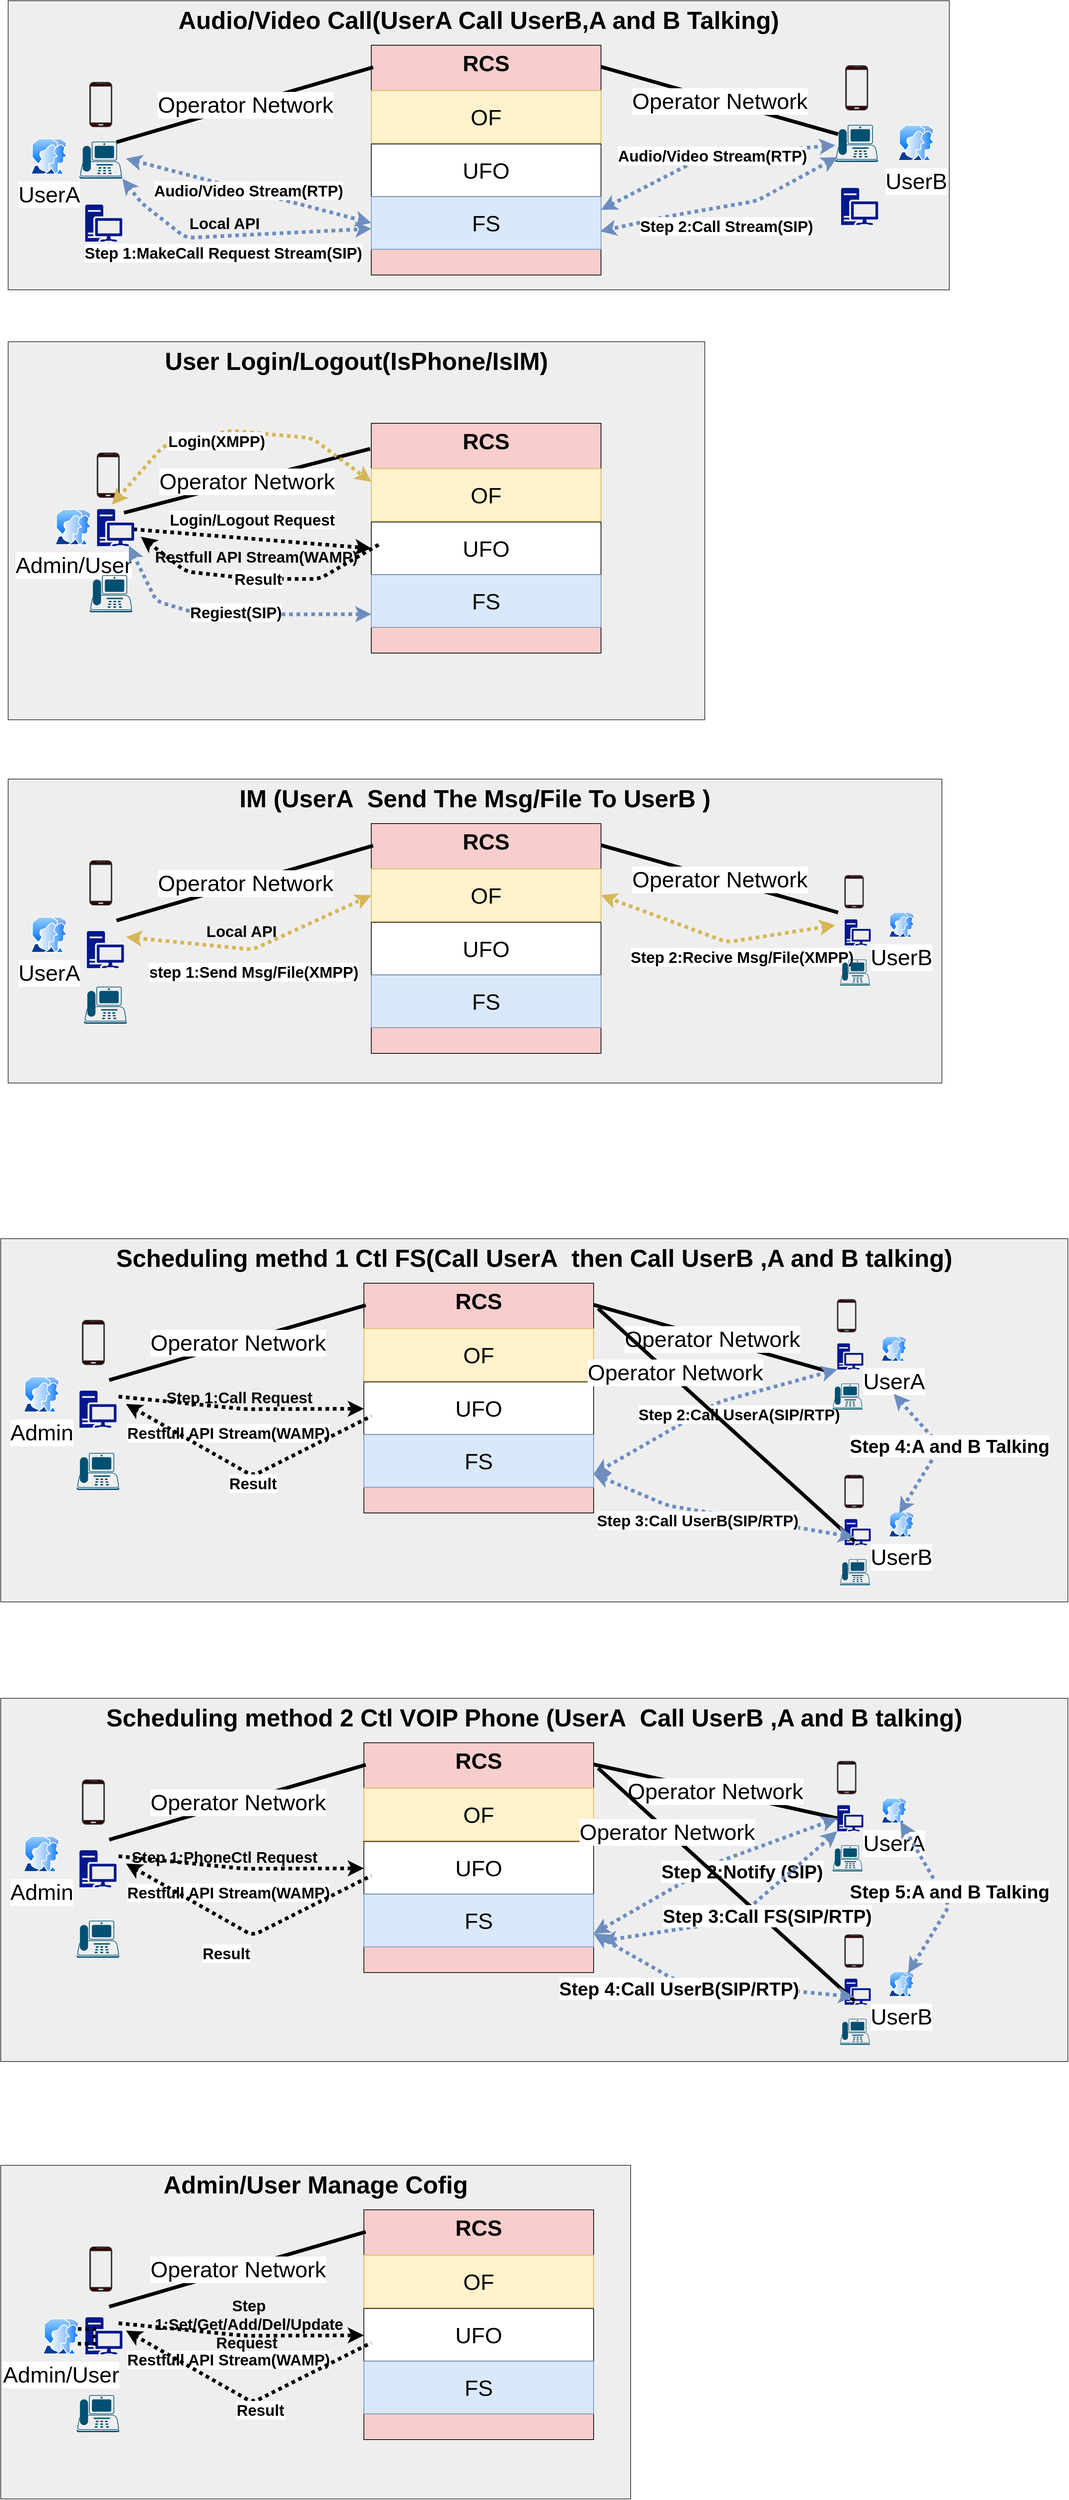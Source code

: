 <mxfile version="12.7.9" type="github">
  <diagram id="2P1N9gcaB7Imwlt-QDEj" name="第 1 页">
    <mxGraphModel dx="1346" dy="1942" grid="1" gridSize="10" guides="1" tooltips="1" connect="1" arrows="1" fold="1" page="1" pageScale="1" pageWidth="827" pageHeight="1169" math="0" shadow="0">
      <root>
        <mxCell id="0" />
        <mxCell id="1" parent="0" />
        <mxCell id="2X3JBGWOSWir_4q3YpKH-16" value="Audio/Video Call(UserA Call UserB,A and B Talking)" style="rounded=0;whiteSpace=wrap;html=1;fillColor=#eeeeee;strokeColor=#36393d;horizontal=1;align=center;verticalAlign=top;fontSize=33;fontStyle=1" vertex="1" parent="1">
          <mxGeometry x="70" y="-190" width="1270" height="390" as="geometry" />
        </mxCell>
        <mxCell id="2X3JBGWOSWir_4q3YpKH-2" value="User Login/Logout(IsPhone/IsIM)" style="rounded=0;whiteSpace=wrap;html=1;fillColor=#eeeeee;strokeColor=#36393d;horizontal=1;align=center;verticalAlign=top;fontSize=33;fontStyle=1" vertex="1" parent="1">
          <mxGeometry x="70" y="270" width="940" height="510" as="geometry" />
        </mxCell>
        <mxCell id="2X3JBGWOSWir_4q3YpKH-6" value="" style="verticalLabelPosition=bottom;verticalAlign=top;html=1;shadow=0;dashed=0;strokeWidth=1;shape=mxgraph.android.phone2;strokeColor=#36393d;fillColor=#330000;" vertex="1" parent="1">
          <mxGeometry x="190" y="420" width="30" height="60" as="geometry" />
        </mxCell>
        <mxCell id="2X3JBGWOSWir_4q3YpKH-7" value="Admin/User" style="aspect=fixed;perimeter=ellipsePerimeter;html=1;align=center;shadow=0;dashed=0;spacingTop=3;image;image=img/lib/active_directory/user_accounts.svg;fillColor=#330000;fontSize=30;" vertex="1" parent="1">
          <mxGeometry x="132.5" y="495.75" width="50" height="48.5" as="geometry" />
        </mxCell>
        <mxCell id="2X3JBGWOSWir_4q3YpKH-13" value="Login/Logout Request" style="endArrow=classic;html=1;fontSize=21;strokeWidth=5;exitX=1.091;exitY=0.46;exitDx=0;exitDy=0;entryX=0;entryY=0.5;entryDx=0;entryDy=0;exitPerimeter=0;dashed=1;dashPattern=1 1;fontStyle=1" edge="1" parent="1" target="2X3JBGWOSWir_4q3YpKH-52">
          <mxGeometry x="-0.01" y="26" width="50" height="50" relative="1" as="geometry">
            <mxPoint x="238.983" y="523" as="sourcePoint" />
            <mxPoint x="440" y="520" as="targetPoint" />
            <mxPoint x="-1" as="offset" />
          </mxGeometry>
        </mxCell>
        <mxCell id="2X3JBGWOSWir_4q3YpKH-15" value="" style="aspect=fixed;pointerEvents=1;shadow=0;dashed=0;html=1;strokeColor=none;labelPosition=center;verticalLabelPosition=bottom;verticalAlign=top;align=center;fillColor=#00188D;shape=mxgraph.mscae.enterprise.workstation_client;rounded=0;fontSize=30;" vertex="1" parent="1">
          <mxGeometry x="190" y="495.75" width="50" height="50" as="geometry" />
        </mxCell>
        <mxCell id="2X3JBGWOSWir_4q3YpKH-17" value="" style="points=[[0.59,0,0],[0.87,0.015,0],[0.88,0.3,0],[0.99,0.99,0],[0.5,1,0],[0.01,0.99,0],[0.075,0.5,0],[0.17,0.115,0]];verticalLabelPosition=bottom;html=1;verticalAlign=top;aspect=fixed;align=center;pointerEvents=1;shape=mxgraph.cisco19.ip_phone;fillColor=#005073;strokeColor=none;" vertex="1" parent="1">
          <mxGeometry x="166.25" width="57.5" height="50" as="geometry" />
        </mxCell>
        <mxCell id="2X3JBGWOSWir_4q3YpKH-18" value="" style="verticalLabelPosition=bottom;verticalAlign=top;html=1;shadow=0;dashed=0;strokeWidth=1;shape=mxgraph.android.phone2;strokeColor=#36393d;fillColor=#330000;" vertex="1" parent="1">
          <mxGeometry x="180" y="-80" width="30" height="60" as="geometry" />
        </mxCell>
        <mxCell id="2X3JBGWOSWir_4q3YpKH-19" value="UserA" style="aspect=fixed;perimeter=ellipsePerimeter;html=1;align=center;shadow=0;dashed=0;spacingTop=3;image;image=img/lib/active_directory/user_accounts.svg;fillColor=#330000;fontSize=30;" vertex="1" parent="1">
          <mxGeometry x="100" y="-4.25" width="50" height="48.5" as="geometry" />
        </mxCell>
        <mxCell id="2X3JBGWOSWir_4q3YpKH-24" value="Audio/Video Stream(RTP)" style="endArrow=classic;html=1;fontSize=21;strokeWidth=5;exitX=1.091;exitY=0.46;exitDx=0;exitDy=0;entryX=0;entryY=0.5;entryDx=0;entryDy=0;exitPerimeter=0;startArrow=classic;startFill=1;dashed=1;dashPattern=1 1;fontStyle=1;fillColor=#dae8fc;strokeColor=#6c8ebf;" edge="1" parent="1" source="2X3JBGWOSWir_4q3YpKH-17" target="2X3JBGWOSWir_4q3YpKH-22">
          <mxGeometry width="50" height="50" relative="1" as="geometry">
            <mxPoint x="240" y="-20" as="sourcePoint" />
            <mxPoint x="430" y="-40" as="targetPoint" />
          </mxGeometry>
        </mxCell>
        <mxCell id="2X3JBGWOSWir_4q3YpKH-25" value="" style="aspect=fixed;pointerEvents=1;shadow=0;dashed=0;html=1;strokeColor=none;labelPosition=center;verticalLabelPosition=bottom;verticalAlign=top;align=center;fillColor=#00188D;shape=mxgraph.mscae.enterprise.workstation_client;rounded=0;fontSize=30;" vertex="1" parent="1">
          <mxGeometry x="174" y="85" width="50" height="50" as="geometry" />
        </mxCell>
        <mxCell id="2X3JBGWOSWir_4q3YpKH-26" value="" style="group" vertex="1" connectable="0" parent="1">
          <mxGeometry x="560" y="-130" width="310" height="310" as="geometry" />
        </mxCell>
        <mxCell id="2X3JBGWOSWir_4q3YpKH-20" value="RCS" style="whiteSpace=wrap;html=1;aspect=fixed;rounded=0;fillColor=#F8CECC;fontSize=30;align=center;fontStyle=1;verticalAlign=top;" vertex="1" parent="2X3JBGWOSWir_4q3YpKH-26">
          <mxGeometry width="310" height="310" as="geometry" />
        </mxCell>
        <mxCell id="2X3JBGWOSWir_4q3YpKH-21" value="UFO" style="rounded=0;whiteSpace=wrap;html=1;fontSize=30;align=center;" vertex="1" parent="2X3JBGWOSWir_4q3YpKH-26">
          <mxGeometry y="133.22" width="310" height="71.03" as="geometry" />
        </mxCell>
        <mxCell id="2X3JBGWOSWir_4q3YpKH-22" value="FS" style="rounded=0;whiteSpace=wrap;html=1;fillColor=#dae8fc;fontSize=30;align=center;strokeColor=#6c8ebf;" vertex="1" parent="2X3JBGWOSWir_4q3YpKH-26">
          <mxGeometry y="204.25" width="310" height="71.03" as="geometry" />
        </mxCell>
        <mxCell id="2X3JBGWOSWir_4q3YpKH-23" value="OF" style="rounded=0;whiteSpace=wrap;html=1;fillColor=#fff2cc;fontSize=30;align=center;strokeColor=#d6b656;" vertex="1" parent="2X3JBGWOSWir_4q3YpKH-26">
          <mxGeometry y="61.19" width="310" height="71.03" as="geometry" />
        </mxCell>
        <mxCell id="2X3JBGWOSWir_4q3YpKH-28" value="Operator Network" style="endArrow=none;html=1;strokeWidth=5;fontSize=30;entryX=0.008;entryY=0.096;entryDx=0;entryDy=0;entryPerimeter=0;exitX=0.87;exitY=0.015;exitDx=0;exitDy=0;exitPerimeter=0;" edge="1" parent="1" source="2X3JBGWOSWir_4q3YpKH-17" target="2X3JBGWOSWir_4q3YpKH-20">
          <mxGeometry width="50" height="50" relative="1" as="geometry">
            <mxPoint x="270" y="-10" as="sourcePoint" />
            <mxPoint x="320" y="-60" as="targetPoint" />
          </mxGeometry>
        </mxCell>
        <mxCell id="2X3JBGWOSWir_4q3YpKH-29" value="Step 1:MakeCall Request Stream(SIP)" style="endArrow=classic;html=1;fontSize=21;strokeWidth=5;exitX=1.091;exitY=0.46;exitDx=0;exitDy=0;exitPerimeter=0;startArrow=classic;startFill=1;dashed=1;dashPattern=1 1;fillColor=#dae8fc;strokeColor=#6c8ebf;fontStyle=1" edge="1" parent="1" target="2X3JBGWOSWir_4q3YpKH-22">
          <mxGeometry x="-0.093" y="-22" width="50" height="50" relative="1" as="geometry">
            <mxPoint x="224.003" y="50" as="sourcePoint" />
            <mxPoint x="425.02" y="104" as="targetPoint" />
            <Array as="points">
              <mxPoint x="250" y="83" />
              <mxPoint x="310" y="130" />
            </Array>
            <mxPoint as="offset" />
          </mxGeometry>
        </mxCell>
        <mxCell id="2X3JBGWOSWir_4q3YpKH-38" value="UserB" style="aspect=fixed;perimeter=ellipsePerimeter;html=1;align=center;shadow=0;dashed=0;spacingTop=3;image;image=img/lib/active_directory/user_accounts.svg;fillColor=#330000;fontSize=30;" vertex="1" parent="1">
          <mxGeometry x="1270" y="-22.5" width="50" height="48.5" as="geometry" />
        </mxCell>
        <mxCell id="2X3JBGWOSWir_4q3YpKH-39" value="" style="verticalLabelPosition=bottom;verticalAlign=top;html=1;shadow=0;dashed=0;strokeWidth=1;shape=mxgraph.android.phone2;strokeColor=#36393d;fillColor=#330000;" vertex="1" parent="1">
          <mxGeometry x="1200" y="-102.5" width="30" height="60" as="geometry" />
        </mxCell>
        <mxCell id="2X3JBGWOSWir_4q3YpKH-40" value="" style="points=[[0.59,0,0],[0.87,0.015,0],[0.88,0.3,0],[0.99,0.99,0],[0.5,1,0],[0.01,0.99,0],[0.075,0.5,0],[0.17,0.115,0]];verticalLabelPosition=bottom;html=1;verticalAlign=top;aspect=fixed;align=center;pointerEvents=1;shape=mxgraph.cisco19.ip_phone;fillColor=#005073;strokeColor=none;" vertex="1" parent="1">
          <mxGeometry x="1186.25" y="-22.5" width="57.5" height="50" as="geometry" />
        </mxCell>
        <mxCell id="2X3JBGWOSWir_4q3YpKH-41" value="" style="aspect=fixed;pointerEvents=1;shadow=0;dashed=0;html=1;strokeColor=none;labelPosition=center;verticalLabelPosition=bottom;verticalAlign=top;align=center;fillColor=#00188D;shape=mxgraph.mscae.enterprise.workstation_client;rounded=0;fontSize=30;" vertex="1" parent="1">
          <mxGeometry x="1194" y="62.5" width="50" height="50" as="geometry" />
        </mxCell>
        <mxCell id="2X3JBGWOSWir_4q3YpKH-42" value="Operator Network" style="endArrow=none;html=1;strokeWidth=5;fontSize=30;entryX=1;entryY=0.094;entryDx=0;entryDy=0;entryPerimeter=0;exitX=0.065;exitY=0.25;exitDx=0;exitDy=0;exitPerimeter=0;" edge="1" parent="1" source="2X3JBGWOSWir_4q3YpKH-40" target="2X3JBGWOSWir_4q3YpKH-20">
          <mxGeometry width="50" height="50" relative="1" as="geometry">
            <mxPoint x="1216.2" y="-150" as="sourcePoint" />
            <mxPoint x="869.995" y="-29.01" as="targetPoint" />
          </mxGeometry>
        </mxCell>
        <mxCell id="2X3JBGWOSWir_4q3YpKH-43" value="Audio/Video Stream(RTP)" style="endArrow=classic;html=1;fontSize=21;strokeWidth=5;entryX=1;entryY=0.25;entryDx=0;entryDy=0;startArrow=classic;startFill=1;dashed=1;dashPattern=1 1;fontStyle=1;fillColor=#dae8fc;strokeColor=#6c8ebf;" edge="1" parent="1" source="2X3JBGWOSWir_4q3YpKH-40" target="2X3JBGWOSWir_4q3YpKH-22">
          <mxGeometry width="50" height="50" relative="1" as="geometry">
            <mxPoint x="1213.72" y="53.449" as="sourcePoint" />
            <mxPoint x="882.703" y="-6.76" as="targetPoint" />
            <Array as="points">
              <mxPoint x="1010" y="20" />
            </Array>
          </mxGeometry>
        </mxCell>
        <mxCell id="2X3JBGWOSWir_4q3YpKH-44" value="Step 2:Call Stream(SIP)" style="endArrow=classic;html=1;fontSize=21;strokeWidth=5;exitX=0.048;exitY=0.87;exitDx=0;exitDy=0;exitPerimeter=0;startArrow=classic;startFill=1;entryX=0.997;entryY=0.658;entryDx=0;entryDy=0;entryPerimeter=0;dashed=1;dashPattern=1 1;fillColor=#dae8fc;strokeColor=#6c8ebf;fontStyle=1" edge="1" parent="1" source="2X3JBGWOSWir_4q3YpKH-40" target="2X3JBGWOSWir_4q3YpKH-22">
          <mxGeometry x="0.004" y="27" width="50" height="50" relative="1" as="geometry">
            <mxPoint x="1213.72" y="62.505" as="sourcePoint" />
            <mxPoint x="877.723" y="20.24" as="targetPoint" />
            <Array as="points">
              <mxPoint x="1080" y="80" />
              <mxPoint x="963.72" y="100.24" />
            </Array>
            <mxPoint as="offset" />
          </mxGeometry>
        </mxCell>
        <mxCell id="2X3JBGWOSWir_4q3YpKH-49" value="Operator Network" style="endArrow=none;html=1;strokeWidth=5;fontSize=30;entryX=-0.005;entryY=0.111;entryDx=0;entryDy=0;entryPerimeter=0;exitX=0.87;exitY=0.015;exitDx=0;exitDy=0;exitPerimeter=0;" edge="1" parent="1" target="2X3JBGWOSWir_4q3YpKH-51">
          <mxGeometry width="50" height="50" relative="1" as="geometry">
            <mxPoint x="226.275" y="500.75" as="sourcePoint" />
            <mxPoint x="446.2" y="400" as="targetPoint" />
          </mxGeometry>
        </mxCell>
        <mxCell id="2X3JBGWOSWir_4q3YpKH-50" value="" style="group;" vertex="1" connectable="0" parent="1">
          <mxGeometry x="560" y="380" width="310" height="310" as="geometry" />
        </mxCell>
        <mxCell id="2X3JBGWOSWir_4q3YpKH-51" value="RCS" style="whiteSpace=wrap;html=1;aspect=fixed;rounded=0;fillColor=#F8CECC;fontSize=30;align=center;fontStyle=1;verticalAlign=top;" vertex="1" parent="2X3JBGWOSWir_4q3YpKH-50">
          <mxGeometry width="310" height="310" as="geometry" />
        </mxCell>
        <mxCell id="2X3JBGWOSWir_4q3YpKH-52" value="UFO" style="rounded=0;whiteSpace=wrap;html=1;fontSize=30;align=center;" vertex="1" parent="2X3JBGWOSWir_4q3YpKH-50">
          <mxGeometry y="133.22" width="310" height="71.03" as="geometry" />
        </mxCell>
        <mxCell id="2X3JBGWOSWir_4q3YpKH-53" value="FS" style="rounded=0;whiteSpace=wrap;html=1;fillColor=#dae8fc;fontSize=30;align=center;strokeColor=#6c8ebf;" vertex="1" parent="2X3JBGWOSWir_4q3YpKH-50">
          <mxGeometry y="204.25" width="310" height="71.03" as="geometry" />
        </mxCell>
        <mxCell id="2X3JBGWOSWir_4q3YpKH-54" value="OF" style="rounded=0;whiteSpace=wrap;html=1;fillColor=#fff2cc;fontSize=30;align=center;strokeColor=#d6b656;" vertex="1" parent="2X3JBGWOSWir_4q3YpKH-50">
          <mxGeometry y="61.19" width="310" height="71.03" as="geometry" />
        </mxCell>
        <mxCell id="2X3JBGWOSWir_4q3YpKH-55" value="Result" style="endArrow=none;html=1;fontSize=21;strokeWidth=5;exitX=1.091;exitY=0.46;exitDx=0;exitDy=0;entryX=0;entryY=0.5;entryDx=0;entryDy=0;exitPerimeter=0;startArrow=classic;startFill=1;endFill=0;dashed=1;dashPattern=1 1;fontStyle=1" edge="1" parent="1">
          <mxGeometry width="50" height="50" relative="1" as="geometry">
            <mxPoint x="248.983" y="533" as="sourcePoint" />
            <mxPoint x="570" y="543.735" as="targetPoint" />
            <Array as="points">
              <mxPoint x="310" y="580" />
              <mxPoint x="400" y="590" />
              <mxPoint x="490" y="590" />
            </Array>
          </mxGeometry>
        </mxCell>
        <mxCell id="2X3JBGWOSWir_4q3YpKH-56" value="Scheduling methd 1 Ctl FS(Call UserA&amp;nbsp; then Call UserB ,A and B talking)" style="rounded=0;whiteSpace=wrap;html=1;fillColor=#eeeeee;strokeColor=#36393d;horizontal=1;align=center;verticalAlign=top;fontSize=33;fontStyle=1" vertex="1" parent="1">
          <mxGeometry x="60" y="1480" width="1440" height="490" as="geometry" />
        </mxCell>
        <mxCell id="2X3JBGWOSWir_4q3YpKH-58" value="" style="verticalLabelPosition=bottom;verticalAlign=top;html=1;shadow=0;dashed=0;strokeWidth=1;shape=mxgraph.android.phone2;strokeColor=#36393d;fillColor=#330000;" vertex="1" parent="1">
          <mxGeometry x="170" y="1590" width="30" height="60" as="geometry" />
        </mxCell>
        <mxCell id="2X3JBGWOSWir_4q3YpKH-59" value="Admin" style="aspect=fixed;perimeter=ellipsePerimeter;html=1;align=center;shadow=0;dashed=0;spacingTop=3;image;image=img/lib/active_directory/user_accounts.svg;fillColor=#330000;fontSize=30;" vertex="1" parent="1">
          <mxGeometry x="90" y="1665.75" width="50" height="48.5" as="geometry" />
        </mxCell>
        <mxCell id="2X3JBGWOSWir_4q3YpKH-60" value="Restfull API Stream(WAMP)" style="endArrow=classic;html=1;fontSize=21;strokeWidth=5;exitX=1.091;exitY=0.46;exitDx=0;exitDy=0;exitPerimeter=0;startArrow=none;startFill=0;dashed=1;dashPattern=1 1;fontStyle=1" edge="1" parent="1" target="2X3JBGWOSWir_4q3YpKH-64">
          <mxGeometry x="-0.012" y="-30" width="50" height="50" relative="1" as="geometry">
            <mxPoint x="218.983" y="1693" as="sourcePoint" />
            <mxPoint x="420" y="1630" as="targetPoint" />
            <Array as="points">
              <mxPoint x="390" y="1710" />
            </Array>
            <mxPoint x="-12" y="3" as="offset" />
          </mxGeometry>
        </mxCell>
        <mxCell id="2X3JBGWOSWir_4q3YpKH-61" value="" style="aspect=fixed;pointerEvents=1;shadow=0;dashed=0;html=1;strokeColor=none;labelPosition=center;verticalLabelPosition=bottom;verticalAlign=top;align=center;fillColor=#00188D;shape=mxgraph.mscae.enterprise.workstation_client;rounded=0;fontSize=30;" vertex="1" parent="1">
          <mxGeometry x="166.25" y="1685" width="50" height="50" as="geometry" />
        </mxCell>
        <mxCell id="2X3JBGWOSWir_4q3YpKH-62" value="" style="group" vertex="1" connectable="0" parent="1">
          <mxGeometry x="550" y="1540" width="310" height="310" as="geometry" />
        </mxCell>
        <mxCell id="2X3JBGWOSWir_4q3YpKH-63" value="RCS" style="whiteSpace=wrap;html=1;aspect=fixed;rounded=0;fillColor=#F8CECC;fontSize=30;align=center;fontStyle=1;verticalAlign=top;" vertex="1" parent="2X3JBGWOSWir_4q3YpKH-62">
          <mxGeometry width="310" height="310" as="geometry" />
        </mxCell>
        <mxCell id="2X3JBGWOSWir_4q3YpKH-64" value="UFO" style="rounded=0;whiteSpace=wrap;html=1;fontSize=30;align=center;" vertex="1" parent="2X3JBGWOSWir_4q3YpKH-62">
          <mxGeometry y="133.22" width="310" height="71.03" as="geometry" />
        </mxCell>
        <mxCell id="2X3JBGWOSWir_4q3YpKH-65" value="FS" style="rounded=0;whiteSpace=wrap;html=1;fillColor=#dae8fc;fontSize=30;align=center;strokeColor=#6c8ebf;" vertex="1" parent="2X3JBGWOSWir_4q3YpKH-62">
          <mxGeometry y="204.25" width="310" height="71.03" as="geometry" />
        </mxCell>
        <mxCell id="2X3JBGWOSWir_4q3YpKH-66" value="OF" style="rounded=0;whiteSpace=wrap;html=1;fillColor=#fff2cc;fontSize=30;align=center;strokeColor=#d6b656;" vertex="1" parent="2X3JBGWOSWir_4q3YpKH-62">
          <mxGeometry y="61.19" width="310" height="71.03" as="geometry" />
        </mxCell>
        <mxCell id="2X3JBGWOSWir_4q3YpKH-67" value="Operator Network" style="endArrow=none;html=1;strokeWidth=5;fontSize=30;entryX=0.008;entryY=0.096;entryDx=0;entryDy=0;entryPerimeter=0;exitX=0.87;exitY=0.015;exitDx=0;exitDy=0;exitPerimeter=0;" edge="1" parent="1" target="2X3JBGWOSWir_4q3YpKH-63">
          <mxGeometry width="50" height="50" relative="1" as="geometry">
            <mxPoint x="206.275" y="1670.75" as="sourcePoint" />
            <mxPoint x="310" y="1610" as="targetPoint" />
          </mxGeometry>
        </mxCell>
        <mxCell id="2X3JBGWOSWir_4q3YpKH-73" value="Operator Network" style="endArrow=none;html=1;strokeWidth=5;fontSize=30;entryX=1;entryY=0.094;entryDx=0;entryDy=0;entryPerimeter=0;exitX=0.065;exitY=0.25;exitDx=0;exitDy=0;exitPerimeter=0;" edge="1" parent="1" target="2X3JBGWOSWir_4q3YpKH-63">
          <mxGeometry width="50" height="50" relative="1" as="geometry">
            <mxPoint x="1179.988" y="1660" as="sourcePoint" />
            <mxPoint x="859.995" y="1640.99" as="targetPoint" />
          </mxGeometry>
        </mxCell>
        <mxCell id="2X3JBGWOSWir_4q3YpKH-74" value="Step 2:Call UserA(SIP/RTP)&lt;br&gt;" style="endArrow=classic;html=1;fontSize=21;strokeWidth=5;startArrow=classic;startFill=1;dashed=1;dashPattern=1 1;fontStyle=1;entryX=1;entryY=0.75;entryDx=0;entryDy=0;fillColor=#dae8fc;strokeColor=#6c8ebf;exitX=0;exitY=1;exitDx=0;exitDy=0;exitPerimeter=0;" edge="1" parent="1" source="2X3JBGWOSWir_4q3YpKH-72" target="2X3JBGWOSWir_4q3YpKH-65">
          <mxGeometry x="-0.202" y="23" width="50" height="50" relative="1" as="geometry">
            <mxPoint x="1176.25" y="1677.018" as="sourcePoint" />
            <mxPoint x="872.703" y="1663.24" as="targetPoint" />
            <Array as="points">
              <mxPoint x="1030" y="1700" />
            </Array>
            <mxPoint as="offset" />
          </mxGeometry>
        </mxCell>
        <mxCell id="2X3JBGWOSWir_4q3YpKH-89" value="" style="group" vertex="1" connectable="0" parent="1">
          <mxGeometry x="1182.5" y="1562" width="107.5" height="150" as="geometry" />
        </mxCell>
        <mxCell id="2X3JBGWOSWir_4q3YpKH-69" value="UserA" style="aspect=fixed;perimeter=ellipsePerimeter;html=1;align=center;shadow=0;dashed=0;spacingTop=3;image;image=img/lib/active_directory/user_accounts.svg;fillColor=#330000;fontSize=30;" vertex="1" parent="2X3JBGWOSWir_4q3YpKH-89">
          <mxGeometry x="65.343" y="49.39" width="35.131" height="34.077" as="geometry" />
        </mxCell>
        <mxCell id="2X3JBGWOSWir_4q3YpKH-70" value="" style="verticalLabelPosition=bottom;verticalAlign=top;html=1;shadow=0;dashed=0;strokeWidth=1;shape=mxgraph.android.phone2;strokeColor=#36393d;fillColor=#330000;" vertex="1" parent="2X3JBGWOSWir_4q3YpKH-89">
          <mxGeometry x="6.324" width="25.294" height="43.902" as="geometry" />
        </mxCell>
        <mxCell id="2X3JBGWOSWir_4q3YpKH-72" value="" style="aspect=fixed;pointerEvents=1;shadow=0;dashed=0;html=1;strokeColor=none;labelPosition=center;verticalLabelPosition=bottom;verticalAlign=top;align=center;fillColor=#00188D;shape=mxgraph.mscae.enterprise.workstation_client;rounded=0;fontSize=30;" vertex="1" parent="2X3JBGWOSWir_4q3YpKH-89">
          <mxGeometry x="6.324" y="59.268" width="35.131" height="35.131" as="geometry" />
        </mxCell>
        <mxCell id="2X3JBGWOSWir_4q3YpKH-81" value="" style="points=[[0.59,0,0],[0.87,0.015,0],[0.88,0.3,0],[0.99,0.99,0],[0.5,1,0],[0.01,0.99,0],[0.075,0.5,0],[0.17,0.115,0]];verticalLabelPosition=bottom;html=1;verticalAlign=top;aspect=fixed;align=center;pointerEvents=1;shape=mxgraph.cisco19.ip_phone;fillColor=#005073;strokeColor=none;" vertex="1" parent="2X3JBGWOSWir_4q3YpKH-89">
          <mxGeometry y="113.415" width="40.4" height="35.131" as="geometry" />
        </mxCell>
        <mxCell id="2X3JBGWOSWir_4q3YpKH-90" value="" style="group" vertex="1" connectable="0" parent="1">
          <mxGeometry x="1192.5" y="1799" width="107.5" height="150" as="geometry" />
        </mxCell>
        <mxCell id="2X3JBGWOSWir_4q3YpKH-91" value="UserB" style="aspect=fixed;perimeter=ellipsePerimeter;html=1;align=center;shadow=0;dashed=0;spacingTop=3;image;image=img/lib/active_directory/user_accounts.svg;fillColor=#330000;fontSize=30;" vertex="1" parent="2X3JBGWOSWir_4q3YpKH-90">
          <mxGeometry x="65.343" y="49.39" width="35.131" height="34.077" as="geometry" />
        </mxCell>
        <mxCell id="2X3JBGWOSWir_4q3YpKH-92" value="" style="verticalLabelPosition=bottom;verticalAlign=top;html=1;shadow=0;dashed=0;strokeWidth=1;shape=mxgraph.android.phone2;strokeColor=#36393d;fillColor=#330000;" vertex="1" parent="2X3JBGWOSWir_4q3YpKH-90">
          <mxGeometry x="6.324" width="25.294" height="43.902" as="geometry" />
        </mxCell>
        <mxCell id="2X3JBGWOSWir_4q3YpKH-93" value="" style="aspect=fixed;pointerEvents=1;shadow=0;dashed=0;html=1;strokeColor=none;labelPosition=center;verticalLabelPosition=bottom;verticalAlign=top;align=center;fillColor=#00188D;shape=mxgraph.mscae.enterprise.workstation_client;rounded=0;fontSize=30;" vertex="1" parent="2X3JBGWOSWir_4q3YpKH-90">
          <mxGeometry x="6.324" y="59.268" width="35.131" height="35.131" as="geometry" />
        </mxCell>
        <mxCell id="2X3JBGWOSWir_4q3YpKH-94" value="" style="points=[[0.59,0,0],[0.87,0.015,0],[0.88,0.3,0],[0.99,0.99,0],[0.5,1,0],[0.01,0.99,0],[0.075,0.5,0],[0.17,0.115,0]];verticalLabelPosition=bottom;html=1;verticalAlign=top;aspect=fixed;align=center;pointerEvents=1;shape=mxgraph.cisco19.ip_phone;fillColor=#005073;strokeColor=none;" vertex="1" parent="2X3JBGWOSWir_4q3YpKH-90">
          <mxGeometry y="113.415" width="40.4" height="35.131" as="geometry" />
        </mxCell>
        <mxCell id="2X3JBGWOSWir_4q3YpKH-97" value="Operator Network" style="endArrow=none;html=1;strokeWidth=5;fontSize=30;entryX=1;entryY=0.094;entryDx=0;entryDy=0;entryPerimeter=0;exitX=0.5;exitY=1;exitDx=0;exitDy=0;exitPerimeter=0;" edge="1" parent="1">
          <mxGeometry x="0.424" y="-6" width="50" height="50" relative="1" as="geometry">
            <mxPoint x="1212.389" y="1888.399" as="sourcePoint" />
            <mxPoint x="866" y="1574.14" as="targetPoint" />
            <mxPoint as="offset" />
          </mxGeometry>
        </mxCell>
        <mxCell id="2X3JBGWOSWir_4q3YpKH-98" value="Step 3:Call UserB(SIP/RTP)&lt;br&gt;" style="endArrow=classic;html=1;fontSize=21;strokeWidth=5;entryX=1;entryY=0.75;entryDx=0;entryDy=0;startArrow=classic;startFill=1;dashed=1;dashPattern=1 1;fontStyle=1;exitX=0.366;exitY=0.695;exitDx=0;exitDy=0;exitPerimeter=0;fillColor=#dae8fc;strokeColor=#6c8ebf;" edge="1" parent="1" source="2X3JBGWOSWir_4q3YpKH-93" target="2X3JBGWOSWir_4q3YpKH-65">
          <mxGeometry x="0.168" y="13" width="50" height="50" relative="1" as="geometry">
            <mxPoint x="1186.25" y="1687.018" as="sourcePoint" />
            <mxPoint x="870" y="1646.705" as="targetPoint" />
            <Array as="points">
              <mxPoint x="960" y="1840" />
            </Array>
            <mxPoint as="offset" />
          </mxGeometry>
        </mxCell>
        <mxCell id="2X3JBGWOSWir_4q3YpKH-99" value="IM (UserA&amp;nbsp; Send The Msg/File To UserB )" style="rounded=0;whiteSpace=wrap;html=1;fillColor=#eeeeee;strokeColor=#36393d;horizontal=1;align=center;verticalAlign=top;fontSize=33;fontStyle=1" vertex="1" parent="1">
          <mxGeometry x="70" y="860" width="1260" height="410" as="geometry" />
        </mxCell>
        <mxCell id="2X3JBGWOSWir_4q3YpKH-100" value="" style="verticalLabelPosition=bottom;verticalAlign=top;html=1;shadow=0;dashed=0;strokeWidth=1;shape=mxgraph.android.phone2;strokeColor=#36393d;fillColor=#330000;" vertex="1" parent="1">
          <mxGeometry x="180" y="970" width="30" height="60" as="geometry" />
        </mxCell>
        <mxCell id="2X3JBGWOSWir_4q3YpKH-101" value="UserA" style="aspect=fixed;perimeter=ellipsePerimeter;html=1;align=center;shadow=0;dashed=0;spacingTop=3;image;image=img/lib/active_directory/user_accounts.svg;fillColor=#330000;fontSize=30;" vertex="1" parent="1">
          <mxGeometry x="100" y="1045.75" width="50" height="48.5" as="geometry" />
        </mxCell>
        <mxCell id="2X3JBGWOSWir_4q3YpKH-102" value="step 1:Send Msg/File(XMPP)" style="endArrow=classic;html=1;fontSize=21;strokeWidth=5;exitX=1.091;exitY=0.46;exitDx=0;exitDy=0;entryX=0;entryY=0.5;entryDx=0;entryDy=0;exitPerimeter=0;startArrow=classic;startFill=1;dashed=1;dashPattern=1 1;fontStyle=1;fillColor=#fff2cc;strokeColor=#d6b656;" edge="1" target="2X3JBGWOSWir_4q3YpKH-108" parent="1">
          <mxGeometry x="-0.012" y="-30" width="50" height="50" relative="1" as="geometry">
            <mxPoint x="228.983" y="1073" as="sourcePoint" />
            <mxPoint x="430" y="1010" as="targetPoint" />
            <Array as="points">
              <mxPoint x="400" y="1090" />
            </Array>
            <mxPoint x="-12" y="3" as="offset" />
          </mxGeometry>
        </mxCell>
        <mxCell id="2X3JBGWOSWir_4q3YpKH-103" value="" style="aspect=fixed;pointerEvents=1;shadow=0;dashed=0;html=1;strokeColor=none;labelPosition=center;verticalLabelPosition=bottom;verticalAlign=top;align=center;fillColor=#00188D;shape=mxgraph.mscae.enterprise.workstation_client;rounded=0;fontSize=30;" vertex="1" parent="1">
          <mxGeometry x="176.25" y="1065" width="50" height="50" as="geometry" />
        </mxCell>
        <mxCell id="2X3JBGWOSWir_4q3YpKH-104" value="" style="group" vertex="1" connectable="0" parent="1">
          <mxGeometry x="560" y="920" width="310" height="310" as="geometry" />
        </mxCell>
        <mxCell id="2X3JBGWOSWir_4q3YpKH-105" value="RCS" style="whiteSpace=wrap;html=1;aspect=fixed;rounded=0;fillColor=#F8CECC;fontSize=30;align=center;fontStyle=1;verticalAlign=top;" vertex="1" parent="2X3JBGWOSWir_4q3YpKH-104">
          <mxGeometry width="310" height="310" as="geometry" />
        </mxCell>
        <mxCell id="2X3JBGWOSWir_4q3YpKH-106" value="UFO" style="rounded=0;whiteSpace=wrap;html=1;fontSize=30;align=center;" vertex="1" parent="2X3JBGWOSWir_4q3YpKH-104">
          <mxGeometry y="133.22" width="310" height="71.03" as="geometry" />
        </mxCell>
        <mxCell id="2X3JBGWOSWir_4q3YpKH-107" value="FS" style="rounded=0;whiteSpace=wrap;html=1;fillColor=#dae8fc;fontSize=30;align=center;strokeColor=#6c8ebf;" vertex="1" parent="2X3JBGWOSWir_4q3YpKH-104">
          <mxGeometry y="204.25" width="310" height="71.03" as="geometry" />
        </mxCell>
        <mxCell id="2X3JBGWOSWir_4q3YpKH-108" value="OF" style="rounded=0;whiteSpace=wrap;html=1;fillColor=#fff2cc;fontSize=30;align=center;strokeColor=#d6b656;" vertex="1" parent="2X3JBGWOSWir_4q3YpKH-104">
          <mxGeometry y="61.19" width="310" height="71.03" as="geometry" />
        </mxCell>
        <mxCell id="2X3JBGWOSWir_4q3YpKH-109" value="Operator Network" style="endArrow=none;html=1;strokeWidth=5;fontSize=30;entryX=0.008;entryY=0.096;entryDx=0;entryDy=0;entryPerimeter=0;exitX=0.87;exitY=0.015;exitDx=0;exitDy=0;exitPerimeter=0;" edge="1" target="2X3JBGWOSWir_4q3YpKH-105" parent="1">
          <mxGeometry width="50" height="50" relative="1" as="geometry">
            <mxPoint x="216.275" y="1050.75" as="sourcePoint" />
            <mxPoint x="320" y="990" as="targetPoint" />
          </mxGeometry>
        </mxCell>
        <mxCell id="2X3JBGWOSWir_4q3YpKH-110" value="Operator Network" style="endArrow=none;html=1;strokeWidth=5;fontSize=30;entryX=1;entryY=0.094;entryDx=0;entryDy=0;entryPerimeter=0;exitX=0.065;exitY=0.25;exitDx=0;exitDy=0;exitPerimeter=0;" edge="1" target="2X3JBGWOSWir_4q3YpKH-105" parent="1">
          <mxGeometry width="50" height="50" relative="1" as="geometry">
            <mxPoint x="1189.988" y="1040.0" as="sourcePoint" />
            <mxPoint x="869.995" y="1020.99" as="targetPoint" />
          </mxGeometry>
        </mxCell>
        <mxCell id="2X3JBGWOSWir_4q3YpKH-111" value="Step 2:Recive Msg/File(XMPP)&lt;br&gt;" style="endArrow=classic;html=1;fontSize=21;strokeWidth=5;startArrow=classic;startFill=1;dashed=1;dashPattern=1 1;fontStyle=1;entryX=1;entryY=0.5;entryDx=0;entryDy=0;fillColor=#fff2cc;strokeColor=#d6b656;" edge="1" target="2X3JBGWOSWir_4q3YpKH-108" parent="1">
          <mxGeometry x="-0.202" y="23" width="50" height="50" relative="1" as="geometry">
            <mxPoint x="1186.25" y="1057.018" as="sourcePoint" />
            <mxPoint x="882.703" y="1043.24" as="targetPoint" />
            <Array as="points">
              <mxPoint x="1040" y="1080" />
            </Array>
            <mxPoint as="offset" />
          </mxGeometry>
        </mxCell>
        <mxCell id="2X3JBGWOSWir_4q3YpKH-112" value="" style="group" vertex="1" connectable="0" parent="1">
          <mxGeometry x="1192.5" y="990" width="107.5" height="150" as="geometry" />
        </mxCell>
        <mxCell id="2X3JBGWOSWir_4q3YpKH-113" value="UserB" style="aspect=fixed;perimeter=ellipsePerimeter;html=1;align=center;shadow=0;dashed=0;spacingTop=3;image;image=img/lib/active_directory/user_accounts.svg;fillColor=#330000;fontSize=30;" vertex="1" parent="2X3JBGWOSWir_4q3YpKH-112">
          <mxGeometry x="65.343" y="49.39" width="35.131" height="34.077" as="geometry" />
        </mxCell>
        <mxCell id="2X3JBGWOSWir_4q3YpKH-114" value="" style="verticalLabelPosition=bottom;verticalAlign=top;html=1;shadow=0;dashed=0;strokeWidth=1;shape=mxgraph.android.phone2;strokeColor=#36393d;fillColor=#330000;" vertex="1" parent="2X3JBGWOSWir_4q3YpKH-112">
          <mxGeometry x="6.324" width="25.294" height="43.902" as="geometry" />
        </mxCell>
        <mxCell id="2X3JBGWOSWir_4q3YpKH-115" value="" style="aspect=fixed;pointerEvents=1;shadow=0;dashed=0;html=1;strokeColor=none;labelPosition=center;verticalLabelPosition=bottom;verticalAlign=top;align=center;fillColor=#00188D;shape=mxgraph.mscae.enterprise.workstation_client;rounded=0;fontSize=30;" vertex="1" parent="2X3JBGWOSWir_4q3YpKH-112">
          <mxGeometry x="6.324" y="59.268" width="35.131" height="35.131" as="geometry" />
        </mxCell>
        <mxCell id="2X3JBGWOSWir_4q3YpKH-116" value="" style="points=[[0.59,0,0],[0.87,0.015,0],[0.88,0.3,0],[0.99,0.99,0],[0.5,1,0],[0.01,0.99,0],[0.075,0.5,0],[0.17,0.115,0]];verticalLabelPosition=bottom;html=1;verticalAlign=top;aspect=fixed;align=center;pointerEvents=1;shape=mxgraph.cisco19.ip_phone;fillColor=#005073;strokeColor=none;" vertex="1" parent="2X3JBGWOSWir_4q3YpKH-112">
          <mxGeometry y="113.415" width="40.4" height="35.131" as="geometry" />
        </mxCell>
        <mxCell id="2X3JBGWOSWir_4q3YpKH-124" value="Step 1:Call Request&amp;nbsp;" style="text;html=1;strokeColor=none;fillColor=none;align=center;verticalAlign=middle;whiteSpace=wrap;rounded=0;fontSize=21;fontStyle=1" vertex="1" parent="1">
          <mxGeometry x="270" y="1684" width="230" height="20" as="geometry" />
        </mxCell>
        <mxCell id="2X3JBGWOSWir_4q3YpKH-127" value="Result" style="endArrow=none;html=1;fontSize=21;strokeWidth=5;exitX=1.091;exitY=0.46;exitDx=0;exitDy=0;exitPerimeter=0;startArrow=classic;startFill=1;dashed=1;dashPattern=1 1;fontStyle=1;endFill=0;" edge="1" parent="1">
          <mxGeometry x="0.046" y="-10" width="50" height="50" relative="1" as="geometry">
            <mxPoint x="228.983" y="1703" as="sourcePoint" />
            <mxPoint x="560" y="1719.357" as="targetPoint" />
            <Array as="points">
              <mxPoint x="400" y="1800" />
            </Array>
            <mxPoint x="-4" y="1" as="offset" />
          </mxGeometry>
        </mxCell>
        <mxCell id="2X3JBGWOSWir_4q3YpKH-128" value="Step 4:A and B Talking" style="endArrow=classic;html=1;fontSize=25;strokeWidth=5;startArrow=classic;startFill=1;dashed=1;dashPattern=1 1;fontStyle=1;fillColor=#dae8fc;strokeColor=#6c8ebf;" edge="1" parent="1">
          <mxGeometry x="-0.058" y="12" width="50" height="50" relative="1" as="geometry">
            <mxPoint x="1264.867" y="1689.342" as="sourcePoint" />
            <mxPoint x="1272.318" y="1850.745" as="targetPoint" />
            <Array as="points">
              <mxPoint x="1328" y="1760" />
            </Array>
            <mxPoint x="2" y="-7" as="offset" />
          </mxGeometry>
        </mxCell>
        <mxCell id="2X3JBGWOSWir_4q3YpKH-129" value="Restfull API Stream(WAMP)" style="text;html=1;strokeColor=none;fillColor=none;align=center;verticalAlign=middle;whiteSpace=wrap;rounded=0;fontSize=21;fontStyle=1" vertex="1" parent="1">
          <mxGeometry x="260" y="550" width="290" height="20" as="geometry" />
        </mxCell>
        <mxCell id="2X3JBGWOSWir_4q3YpKH-130" value="Scheduling method 2 Ctl VOIP Phone (UserA&amp;nbsp; Call UserB ,A and B talking)" style="rounded=0;whiteSpace=wrap;html=1;fillColor=#eeeeee;strokeColor=#36393d;horizontal=1;align=center;verticalAlign=top;fontSize=33;fontStyle=1" vertex="1" parent="1">
          <mxGeometry x="60" y="2100" width="1440" height="490" as="geometry" />
        </mxCell>
        <mxCell id="2X3JBGWOSWir_4q3YpKH-131" value="" style="verticalLabelPosition=bottom;verticalAlign=top;html=1;shadow=0;dashed=0;strokeWidth=1;shape=mxgraph.android.phone2;strokeColor=#36393d;fillColor=#330000;" vertex="1" parent="1">
          <mxGeometry x="170" y="2210" width="30" height="60" as="geometry" />
        </mxCell>
        <mxCell id="2X3JBGWOSWir_4q3YpKH-132" value="Admin" style="aspect=fixed;perimeter=ellipsePerimeter;html=1;align=center;shadow=0;dashed=0;spacingTop=3;image;image=img/lib/active_directory/user_accounts.svg;fillColor=#330000;fontSize=30;" vertex="1" parent="1">
          <mxGeometry x="90" y="2285.75" width="50" height="48.5" as="geometry" />
        </mxCell>
        <mxCell id="2X3JBGWOSWir_4q3YpKH-133" value="Restfull API Stream(WAMP)" style="endArrow=classic;html=1;fontSize=21;strokeWidth=5;exitX=1.091;exitY=0.46;exitDx=0;exitDy=0;exitPerimeter=0;startArrow=none;startFill=0;dashed=1;dashPattern=1 1;fontStyle=1" edge="1" parent="1" target="2X3JBGWOSWir_4q3YpKH-137">
          <mxGeometry x="-0.012" y="-30" width="50" height="50" relative="1" as="geometry">
            <mxPoint x="218.983" y="2313" as="sourcePoint" />
            <mxPoint x="420" y="2250" as="targetPoint" />
            <Array as="points">
              <mxPoint x="390" y="2330" />
            </Array>
            <mxPoint x="-12" y="3" as="offset" />
          </mxGeometry>
        </mxCell>
        <mxCell id="2X3JBGWOSWir_4q3YpKH-134" value="" style="aspect=fixed;pointerEvents=1;shadow=0;dashed=0;html=1;strokeColor=none;labelPosition=center;verticalLabelPosition=bottom;verticalAlign=top;align=center;fillColor=#00188D;shape=mxgraph.mscae.enterprise.workstation_client;rounded=0;fontSize=30;" vertex="1" parent="1">
          <mxGeometry x="166.25" y="2305" width="50" height="50" as="geometry" />
        </mxCell>
        <mxCell id="2X3JBGWOSWir_4q3YpKH-135" value="" style="group" vertex="1" connectable="0" parent="1">
          <mxGeometry x="550" y="2160" width="310" height="310" as="geometry" />
        </mxCell>
        <mxCell id="2X3JBGWOSWir_4q3YpKH-136" value="RCS" style="whiteSpace=wrap;html=1;aspect=fixed;rounded=0;fillColor=#F8CECC;fontSize=30;align=center;fontStyle=1;verticalAlign=top;" vertex="1" parent="2X3JBGWOSWir_4q3YpKH-135">
          <mxGeometry width="310" height="310" as="geometry" />
        </mxCell>
        <mxCell id="2X3JBGWOSWir_4q3YpKH-137" value="UFO" style="rounded=0;whiteSpace=wrap;html=1;fontSize=30;align=center;" vertex="1" parent="2X3JBGWOSWir_4q3YpKH-135">
          <mxGeometry y="133.22" width="310" height="71.03" as="geometry" />
        </mxCell>
        <mxCell id="2X3JBGWOSWir_4q3YpKH-138" value="FS" style="rounded=0;whiteSpace=wrap;html=1;fillColor=#dae8fc;fontSize=30;align=center;strokeColor=#6c8ebf;" vertex="1" parent="2X3JBGWOSWir_4q3YpKH-135">
          <mxGeometry y="204.25" width="310" height="71.03" as="geometry" />
        </mxCell>
        <mxCell id="2X3JBGWOSWir_4q3YpKH-139" value="OF" style="rounded=0;whiteSpace=wrap;html=1;fillColor=#fff2cc;fontSize=30;align=center;strokeColor=#d6b656;" vertex="1" parent="2X3JBGWOSWir_4q3YpKH-135">
          <mxGeometry y="61.19" width="310" height="71.03" as="geometry" />
        </mxCell>
        <mxCell id="2X3JBGWOSWir_4q3YpKH-140" value="Operator Network" style="endArrow=none;html=1;strokeWidth=5;fontSize=30;entryX=0.008;entryY=0.096;entryDx=0;entryDy=0;entryPerimeter=0;exitX=0.87;exitY=0.015;exitDx=0;exitDy=0;exitPerimeter=0;" edge="1" parent="1" target="2X3JBGWOSWir_4q3YpKH-136">
          <mxGeometry width="50" height="50" relative="1" as="geometry">
            <mxPoint x="206.275" y="2290.75" as="sourcePoint" />
            <mxPoint x="310" y="2230" as="targetPoint" />
          </mxGeometry>
        </mxCell>
        <mxCell id="2X3JBGWOSWir_4q3YpKH-141" value="Operator Network" style="endArrow=none;html=1;strokeWidth=5;fontSize=30;entryX=1;entryY=0.094;entryDx=0;entryDy=0;entryPerimeter=0;exitX=0;exitY=0.5;exitDx=0;exitDy=0;exitPerimeter=0;" edge="1" parent="1" target="2X3JBGWOSWir_4q3YpKH-136" source="2X3JBGWOSWir_4q3YpKH-146">
          <mxGeometry width="50" height="50" relative="1" as="geometry">
            <mxPoint x="1179.988" y="2280" as="sourcePoint" />
            <mxPoint x="859.995" y="2260.99" as="targetPoint" />
          </mxGeometry>
        </mxCell>
        <mxCell id="2X3JBGWOSWir_4q3YpKH-142" value="Step 2:Notify (SIP)" style="endArrow=classic;html=1;fontSize=25;strokeWidth=5;startArrow=classic;startFill=1;dashed=1;dashPattern=1 1;fontStyle=1;entryX=1;entryY=0.75;entryDx=0;entryDy=0;fillColor=#dae8fc;strokeColor=#6c8ebf;exitX=0;exitY=0.5;exitDx=0;exitDy=0;exitPerimeter=0;" edge="1" parent="1" target="2X3JBGWOSWir_4q3YpKH-138" source="2X3JBGWOSWir_4q3YpKH-146">
          <mxGeometry x="-0.202" y="23" width="50" height="50" relative="1" as="geometry">
            <mxPoint x="1176.25" y="2297.018" as="sourcePoint" />
            <mxPoint x="872.703" y="2283.24" as="targetPoint" />
            <Array as="points">
              <mxPoint x="1030" y="2320" />
            </Array>
            <mxPoint as="offset" />
          </mxGeometry>
        </mxCell>
        <mxCell id="2X3JBGWOSWir_4q3YpKH-143" value="" style="group" vertex="1" connectable="0" parent="1">
          <mxGeometry x="1182.5" y="2185" width="107.5" height="150" as="geometry" />
        </mxCell>
        <mxCell id="2X3JBGWOSWir_4q3YpKH-144" value="UserA" style="aspect=fixed;perimeter=ellipsePerimeter;html=1;align=center;shadow=0;dashed=0;spacingTop=3;image;image=img/lib/active_directory/user_accounts.svg;fillColor=#330000;fontSize=30;" vertex="1" parent="2X3JBGWOSWir_4q3YpKH-143">
          <mxGeometry x="65.343" y="49.39" width="35.131" height="34.077" as="geometry" />
        </mxCell>
        <mxCell id="2X3JBGWOSWir_4q3YpKH-145" value="" style="verticalLabelPosition=bottom;verticalAlign=top;html=1;shadow=0;dashed=0;strokeWidth=1;shape=mxgraph.android.phone2;strokeColor=#36393d;fillColor=#330000;" vertex="1" parent="2X3JBGWOSWir_4q3YpKH-143">
          <mxGeometry x="6.324" width="25.294" height="43.902" as="geometry" />
        </mxCell>
        <mxCell id="2X3JBGWOSWir_4q3YpKH-146" value="" style="aspect=fixed;pointerEvents=1;shadow=0;dashed=0;html=1;strokeColor=none;labelPosition=center;verticalLabelPosition=bottom;verticalAlign=top;align=center;fillColor=#00188D;shape=mxgraph.mscae.enterprise.workstation_client;rounded=0;fontSize=30;" vertex="1" parent="2X3JBGWOSWir_4q3YpKH-143">
          <mxGeometry x="6.324" y="59.268" width="35.131" height="35.131" as="geometry" />
        </mxCell>
        <mxCell id="2X3JBGWOSWir_4q3YpKH-147" value="" style="points=[[0.59,0,0],[0.87,0.015,0],[0.88,0.3,0],[0.99,0.99,0],[0.5,1,0],[0.01,0.99,0],[0.075,0.5,0],[0.17,0.115,0]];verticalLabelPosition=bottom;html=1;verticalAlign=top;aspect=fixed;align=center;pointerEvents=1;shape=mxgraph.cisco19.ip_phone;fillColor=#005073;strokeColor=none;" vertex="1" parent="2X3JBGWOSWir_4q3YpKH-143">
          <mxGeometry y="113.415" width="40.4" height="35.131" as="geometry" />
        </mxCell>
        <mxCell id="2X3JBGWOSWir_4q3YpKH-148" value="" style="group" vertex="1" connectable="0" parent="1">
          <mxGeometry x="1192.5" y="2419" width="107.5" height="150" as="geometry" />
        </mxCell>
        <mxCell id="2X3JBGWOSWir_4q3YpKH-149" value="UserB" style="aspect=fixed;perimeter=ellipsePerimeter;html=1;align=center;shadow=0;dashed=0;spacingTop=3;image;image=img/lib/active_directory/user_accounts.svg;fillColor=#330000;fontSize=30;" vertex="1" parent="2X3JBGWOSWir_4q3YpKH-148">
          <mxGeometry x="65.343" y="49.39" width="35.131" height="34.077" as="geometry" />
        </mxCell>
        <mxCell id="2X3JBGWOSWir_4q3YpKH-150" value="" style="verticalLabelPosition=bottom;verticalAlign=top;html=1;shadow=0;dashed=0;strokeWidth=1;shape=mxgraph.android.phone2;strokeColor=#36393d;fillColor=#330000;" vertex="1" parent="2X3JBGWOSWir_4q3YpKH-148">
          <mxGeometry x="6.324" width="25.294" height="43.902" as="geometry" />
        </mxCell>
        <mxCell id="2X3JBGWOSWir_4q3YpKH-151" value="" style="aspect=fixed;pointerEvents=1;shadow=0;dashed=0;html=1;strokeColor=none;labelPosition=center;verticalLabelPosition=bottom;verticalAlign=top;align=center;fillColor=#00188D;shape=mxgraph.mscae.enterprise.workstation_client;rounded=0;fontSize=30;" vertex="1" parent="2X3JBGWOSWir_4q3YpKH-148">
          <mxGeometry x="6.324" y="59.268" width="35.131" height="35.131" as="geometry" />
        </mxCell>
        <mxCell id="2X3JBGWOSWir_4q3YpKH-152" value="" style="points=[[0.59,0,0],[0.87,0.015,0],[0.88,0.3,0],[0.99,0.99,0],[0.5,1,0],[0.01,0.99,0],[0.075,0.5,0],[0.17,0.115,0]];verticalLabelPosition=bottom;html=1;verticalAlign=top;aspect=fixed;align=center;pointerEvents=1;shape=mxgraph.cisco19.ip_phone;fillColor=#005073;strokeColor=none;" vertex="1" parent="2X3JBGWOSWir_4q3YpKH-148">
          <mxGeometry y="113.415" width="40.4" height="35.131" as="geometry" />
        </mxCell>
        <mxCell id="2X3JBGWOSWir_4q3YpKH-153" value="Operator Network" style="endArrow=none;html=1;strokeWidth=5;fontSize=30;entryX=1;entryY=0.094;entryDx=0;entryDy=0;entryPerimeter=0;exitX=0.5;exitY=1;exitDx=0;exitDy=0;exitPerimeter=0;" edge="1" parent="1">
          <mxGeometry x="0.456" width="50" height="50" relative="1" as="geometry">
            <mxPoint x="1212.389" y="2508.399" as="sourcePoint" />
            <mxPoint x="866" y="2194.14" as="targetPoint" />
            <mxPoint x="-1" as="offset" />
          </mxGeometry>
        </mxCell>
        <mxCell id="2X3JBGWOSWir_4q3YpKH-154" value="Step 4:Call UserB(SIP/RTP)" style="endArrow=classic;html=1;fontSize=25;strokeWidth=5;entryX=1;entryY=0.75;entryDx=0;entryDy=0;startArrow=classic;startFill=1;dashed=1;dashPattern=1 1;fontStyle=1;exitX=0.366;exitY=0.695;exitDx=0;exitDy=0;exitPerimeter=0;fillColor=#dae8fc;strokeColor=#6c8ebf;" edge="1" parent="1" source="2X3JBGWOSWir_4q3YpKH-151" target="2X3JBGWOSWir_4q3YpKH-138">
          <mxGeometry x="0.31" y="10" width="50" height="50" relative="1" as="geometry">
            <mxPoint x="1186.25" y="2307.018" as="sourcePoint" />
            <mxPoint x="870" y="2266.705" as="targetPoint" />
            <Array as="points">
              <mxPoint x="970" y="2480" />
            </Array>
            <mxPoint x="5" y="1" as="offset" />
          </mxGeometry>
        </mxCell>
        <mxCell id="2X3JBGWOSWir_4q3YpKH-155" value="Step 1:PhoneCtl Request&amp;nbsp;" style="text;html=1;strokeColor=none;fillColor=none;align=center;verticalAlign=middle;whiteSpace=wrap;rounded=0;fontSize=21;fontStyle=1" vertex="1" parent="1">
          <mxGeometry x="230" y="2304" width="270" height="20" as="geometry" />
        </mxCell>
        <mxCell id="2X3JBGWOSWir_4q3YpKH-156" value="Result" style="endArrow=none;html=1;fontSize=21;strokeWidth=5;exitX=1.091;exitY=0.46;exitDx=0;exitDy=0;exitPerimeter=0;startArrow=classic;startFill=1;dashed=1;dashPattern=1 1;fontStyle=1;endFill=0;" edge="1" parent="1">
          <mxGeometry x="-0.012" y="-30" width="50" height="50" relative="1" as="geometry">
            <mxPoint x="228.983" y="2323" as="sourcePoint" />
            <mxPoint x="560" y="2339.357" as="targetPoint" />
            <Array as="points">
              <mxPoint x="400" y="2420" />
            </Array>
            <mxPoint x="-12" y="3" as="offset" />
          </mxGeometry>
        </mxCell>
        <mxCell id="2X3JBGWOSWir_4q3YpKH-157" value="Step 5:A and B Talking" style="endArrow=classic;html=1;fontSize=25;strokeWidth=5;startArrow=classic;startFill=1;dashed=1;dashPattern=1 1;fontStyle=1;fillColor=#dae8fc;strokeColor=#6c8ebf;" edge="1" parent="1" source="2X3JBGWOSWir_4q3YpKH-144" target="2X3JBGWOSWir_4q3YpKH-149">
          <mxGeometry x="-0.04" y="10" width="50" height="50" relative="1" as="geometry">
            <mxPoint x="1186.25" y="2307.018" as="sourcePoint" />
            <mxPoint x="870" y="2427.523" as="targetPoint" />
            <Array as="points">
              <mxPoint x="1340" y="2380" />
            </Array>
            <mxPoint as="offset" />
          </mxGeometry>
        </mxCell>
        <mxCell id="2X3JBGWOSWir_4q3YpKH-158" value="Step 3:Call FS(SIP/RTP)" style="endArrow=classic;html=1;fontSize=25;strokeWidth=5;startArrow=classic;startFill=1;dashed=1;dashPattern=1 1;fontStyle=1;entryX=1;entryY=0.75;entryDx=0;entryDy=0;fillColor=#dae8fc;strokeColor=#6c8ebf;exitX=0;exitY=1;exitDx=0;exitDy=0;exitPerimeter=0;" edge="1" parent="1" source="2X3JBGWOSWir_4q3YpKH-146">
          <mxGeometry x="-0.202" y="23" width="50" height="50" relative="1" as="geometry">
            <mxPoint x="1190" y="2340" as="sourcePoint" />
            <mxPoint x="870" y="2427.523" as="targetPoint" />
            <Array as="points">
              <mxPoint x="1050" y="2400" />
            </Array>
            <mxPoint as="offset" />
          </mxGeometry>
        </mxCell>
        <mxCell id="2X3JBGWOSWir_4q3YpKH-165" value="Local API" style="text;html=1;strokeColor=none;fillColor=none;align=center;verticalAlign=middle;whiteSpace=wrap;rounded=0;fontSize=21;fontStyle=1" vertex="1" parent="1">
          <mxGeometry x="240" y="1055" width="290" height="20" as="geometry" />
        </mxCell>
        <mxCell id="2X3JBGWOSWir_4q3YpKH-169" value="Local API&amp;nbsp;" style="text;html=1;strokeColor=none;fillColor=none;align=center;verticalAlign=middle;whiteSpace=wrap;rounded=0;fontSize=21;fontStyle=1" vertex="1" parent="1">
          <mxGeometry x="220" y="100" width="290" height="20" as="geometry" />
        </mxCell>
        <mxCell id="2X3JBGWOSWir_4q3YpKH-174" value="" style="points=[[0.59,0,0],[0.87,0.015,0],[0.88,0.3,0],[0.99,0.99,0],[0.5,1,0],[0.01,0.99,0],[0.075,0.5,0],[0.17,0.115,0]];verticalLabelPosition=bottom;html=1;verticalAlign=top;aspect=fixed;align=center;pointerEvents=1;shape=mxgraph.cisco19.ip_phone;fillColor=#005073;strokeColor=none;" vertex="1" parent="1">
          <mxGeometry x="162.5" y="2400" width="57.5" height="50" as="geometry" />
        </mxCell>
        <mxCell id="2X3JBGWOSWir_4q3YpKH-175" value="" style="points=[[0.59,0,0],[0.87,0.015,0],[0.88,0.3,0],[0.99,0.99,0],[0.5,1,0],[0.01,0.99,0],[0.075,0.5,0],[0.17,0.115,0]];verticalLabelPosition=bottom;html=1;verticalAlign=top;aspect=fixed;align=center;pointerEvents=1;shape=mxgraph.cisco19.ip_phone;fillColor=#005073;strokeColor=none;" vertex="1" parent="1">
          <mxGeometry x="162.5" y="1769" width="57.5" height="50" as="geometry" />
        </mxCell>
        <mxCell id="2X3JBGWOSWir_4q3YpKH-176" value="" style="points=[[0.59,0,0],[0.87,0.015,0],[0.88,0.3,0],[0.99,0.99,0],[0.5,1,0],[0.01,0.99,0],[0.075,0.5,0],[0.17,0.115,0]];verticalLabelPosition=bottom;html=1;verticalAlign=top;aspect=fixed;align=center;pointerEvents=1;shape=mxgraph.cisco19.ip_phone;fillColor=#005073;strokeColor=none;" vertex="1" parent="1">
          <mxGeometry x="172.5" y="1140" width="57.5" height="50" as="geometry" />
        </mxCell>
        <mxCell id="2X3JBGWOSWir_4q3YpKH-177" value="" style="points=[[0.59,0,0],[0.87,0.015,0],[0.88,0.3,0],[0.99,0.99,0],[0.5,1,0],[0.01,0.99,0],[0.075,0.5,0],[0.17,0.115,0]];verticalLabelPosition=bottom;html=1;verticalAlign=top;aspect=fixed;align=center;pointerEvents=1;shape=mxgraph.cisco19.ip_phone;fillColor=#005073;strokeColor=none;" vertex="1" parent="1">
          <mxGeometry x="180" y="585" width="57.5" height="50" as="geometry" />
        </mxCell>
        <mxCell id="2X3JBGWOSWir_4q3YpKH-178" value="Admin/User Manage Cofig" style="rounded=0;whiteSpace=wrap;html=1;fillColor=#eeeeee;strokeColor=#36393d;horizontal=1;align=center;verticalAlign=top;fontSize=33;fontStyle=1" vertex="1" parent="1">
          <mxGeometry x="60" y="2730" width="850" height="450" as="geometry" />
        </mxCell>
        <mxCell id="2X3JBGWOSWir_4q3YpKH-179" value="" style="verticalLabelPosition=bottom;verticalAlign=top;html=1;shadow=0;dashed=0;strokeWidth=1;shape=mxgraph.android.phone2;strokeColor=#36393d;fillColor=#330000;" vertex="1" parent="1">
          <mxGeometry x="180" y="2840" width="30" height="60" as="geometry" />
        </mxCell>
        <mxCell id="2X3JBGWOSWir_4q3YpKH-180" value="Admin/User" style="aspect=fixed;perimeter=ellipsePerimeter;html=1;align=center;shadow=0;dashed=0;spacingTop=3;image;image=img/lib/active_directory/user_accounts.svg;fillColor=#330000;fontSize=30;" vertex="1" parent="1">
          <mxGeometry x="116.25" y="2936.5" width="50" height="48.5" as="geometry" />
        </mxCell>
        <mxCell id="2X3JBGWOSWir_4q3YpKH-181" value="Restfull API Stream(WAMP)" style="endArrow=classic;html=1;fontSize=21;strokeWidth=5;exitX=1.091;exitY=0.46;exitDx=0;exitDy=0;exitPerimeter=0;startArrow=none;startFill=0;dashed=1;dashPattern=1 1;fontStyle=1" edge="1" parent="1" target="2X3JBGWOSWir_4q3YpKH-185">
          <mxGeometry x="-0.012" y="-30" width="50" height="50" relative="1" as="geometry">
            <mxPoint x="218.983" y="2943" as="sourcePoint" />
            <mxPoint x="420" y="2880" as="targetPoint" />
            <Array as="points">
              <mxPoint x="390" y="2960" />
            </Array>
            <mxPoint x="-12" y="3" as="offset" />
          </mxGeometry>
        </mxCell>
        <mxCell id="2X3JBGWOSWir_4q3YpKH-182" value="" style="aspect=fixed;pointerEvents=1;shadow=0;dashed=0;html=1;strokeColor=none;labelPosition=center;verticalLabelPosition=bottom;verticalAlign=top;align=center;fillColor=#00188D;shape=mxgraph.mscae.enterprise.workstation_client;rounded=0;fontSize=30;" vertex="1" parent="1">
          <mxGeometry x="174.25" y="2935" width="50" height="50" as="geometry" />
        </mxCell>
        <mxCell id="2X3JBGWOSWir_4q3YpKH-183" value="" style="group" vertex="1" connectable="0" parent="1">
          <mxGeometry x="550" y="2790" width="310" height="310" as="geometry" />
        </mxCell>
        <mxCell id="2X3JBGWOSWir_4q3YpKH-184" value="RCS" style="whiteSpace=wrap;html=1;aspect=fixed;rounded=0;fillColor=#F8CECC;fontSize=30;align=center;fontStyle=1;verticalAlign=top;" vertex="1" parent="2X3JBGWOSWir_4q3YpKH-183">
          <mxGeometry width="310" height="310" as="geometry" />
        </mxCell>
        <mxCell id="2X3JBGWOSWir_4q3YpKH-185" value="UFO" style="rounded=0;whiteSpace=wrap;html=1;fontSize=30;align=center;" vertex="1" parent="2X3JBGWOSWir_4q3YpKH-183">
          <mxGeometry y="133.22" width="310" height="71.03" as="geometry" />
        </mxCell>
        <mxCell id="2X3JBGWOSWir_4q3YpKH-186" value="FS" style="rounded=0;whiteSpace=wrap;html=1;fillColor=#dae8fc;fontSize=30;align=center;strokeColor=#6c8ebf;" vertex="1" parent="2X3JBGWOSWir_4q3YpKH-183">
          <mxGeometry y="204.25" width="310" height="71.03" as="geometry" />
        </mxCell>
        <mxCell id="2X3JBGWOSWir_4q3YpKH-187" value="OF" style="rounded=0;whiteSpace=wrap;html=1;fillColor=#fff2cc;fontSize=30;align=center;strokeColor=#d6b656;" vertex="1" parent="2X3JBGWOSWir_4q3YpKH-183">
          <mxGeometry y="61.19" width="310" height="71.03" as="geometry" />
        </mxCell>
        <mxCell id="2X3JBGWOSWir_4q3YpKH-188" value="Operator Network" style="endArrow=none;html=1;strokeWidth=5;fontSize=30;entryX=0.008;entryY=0.096;entryDx=0;entryDy=0;entryPerimeter=0;exitX=0.87;exitY=0.015;exitDx=0;exitDy=0;exitPerimeter=0;" edge="1" parent="1" target="2X3JBGWOSWir_4q3YpKH-184">
          <mxGeometry width="50" height="50" relative="1" as="geometry">
            <mxPoint x="206.275" y="2920.75" as="sourcePoint" />
            <mxPoint x="310" y="2860" as="targetPoint" />
          </mxGeometry>
        </mxCell>
        <mxCell id="2X3JBGWOSWir_4q3YpKH-203" value="Step 1:Set/Get/Add/Del/Update Request&amp;nbsp;" style="text;html=1;strokeColor=none;fillColor=none;align=center;verticalAlign=middle;whiteSpace=wrap;rounded=0;fontSize=21;fontStyle=1" vertex="1" parent="1">
          <mxGeometry x="270" y="2934" width="250" height="20" as="geometry" />
        </mxCell>
        <mxCell id="2X3JBGWOSWir_4q3YpKH-204" value="Result" style="endArrow=none;html=1;fontSize=21;strokeWidth=5;exitX=1.091;exitY=0.46;exitDx=0;exitDy=0;exitPerimeter=0;startArrow=classic;startFill=1;dashed=1;dashPattern=1 1;fontStyle=1;endFill=0;" edge="1" parent="1">
          <mxGeometry x="0.046" y="-14" width="50" height="50" relative="1" as="geometry">
            <mxPoint x="228.983" y="2953" as="sourcePoint" />
            <mxPoint x="560" y="2969.357" as="targetPoint" />
            <Array as="points">
              <mxPoint x="400" y="3050" />
            </Array>
            <mxPoint x="4" y="-3" as="offset" />
          </mxGeometry>
        </mxCell>
        <mxCell id="2X3JBGWOSWir_4q3YpKH-207" value="" style="points=[[0.59,0,0],[0.87,0.015,0],[0.88,0.3,0],[0.99,0.99,0],[0.5,1,0],[0.01,0.99,0],[0.075,0.5,0],[0.17,0.115,0]];verticalLabelPosition=bottom;html=1;verticalAlign=top;aspect=fixed;align=center;pointerEvents=1;shape=mxgraph.cisco19.ip_phone;fillColor=#005073;strokeColor=none;" vertex="1" parent="1">
          <mxGeometry x="162.5" y="3040" width="57.5" height="50" as="geometry" />
        </mxCell>
        <mxCell id="2X3JBGWOSWir_4q3YpKH-210" style="edgeStyle=orthogonalEdgeStyle;rounded=0;orthogonalLoop=1;jettySize=auto;html=1;dashed=1;dashPattern=1 1;startArrow=none;startFill=0;endArrow=none;endFill=0;strokeWidth=5;fontSize=30;fontColor=#DAE8FC;" edge="1" parent="1" source="2X3JBGWOSWir_4q3YpKH-180" target="2X3JBGWOSWir_4q3YpKH-180">
          <mxGeometry relative="1" as="geometry" />
        </mxCell>
        <mxCell id="2X3JBGWOSWir_4q3YpKH-213" value="Regiest(SIP)" style="endArrow=classic;html=1;fontSize=21;strokeWidth=5;exitX=0.86;exitY=0.99;exitDx=0;exitDy=0;entryX=0;entryY=0.75;entryDx=0;entryDy=0;exitPerimeter=0;startArrow=classic;startFill=1;endFill=1;dashed=1;dashPattern=1 1;fontStyle=1;fillColor=#dae8fc;strokeColor=#6c8ebf;" edge="1" parent="1" source="2X3JBGWOSWir_4q3YpKH-15" target="2X3JBGWOSWir_4q3YpKH-53">
          <mxGeometry x="-0.32" y="50" width="50" height="50" relative="1" as="geometry">
            <mxPoint x="258.983" y="543" as="sourcePoint" />
            <mxPoint x="580.0" y="553.735" as="targetPoint" />
            <Array as="points">
              <mxPoint x="270" y="620" />
              <mxPoint x="330" y="638" />
            </Array>
            <mxPoint x="50" y="50" as="offset" />
          </mxGeometry>
        </mxCell>
        <mxCell id="2X3JBGWOSWir_4q3YpKH-214" value="Login(XMPP)" style="endArrow=classic;html=1;fontSize=21;strokeWidth=5;exitX=0.149;exitY=0.431;exitDx=0;exitDy=0;entryX=0;entryY=0.25;entryDx=0;entryDy=0;exitPerimeter=0;startArrow=classic;startFill=1;endFill=1;dashed=1;dashPattern=1 1;fontStyle=1;fillColor=#fff2cc;strokeColor=#d6b656;" edge="1" parent="1" source="2X3JBGWOSWir_4q3YpKH-2" target="2X3JBGWOSWir_4q3YpKH-54">
          <mxGeometry x="-0.32" y="50" width="50" height="50" relative="1" as="geometry">
            <mxPoint x="268.983" y="553" as="sourcePoint" />
            <mxPoint x="570.0" y="647.523" as="targetPoint" />
            <Array as="points">
              <mxPoint x="280" y="410" />
              <mxPoint x="370" y="390" />
              <mxPoint x="480" y="400" />
            </Array>
            <mxPoint x="50" y="50" as="offset" />
          </mxGeometry>
        </mxCell>
      </root>
    </mxGraphModel>
  </diagram>
</mxfile>
